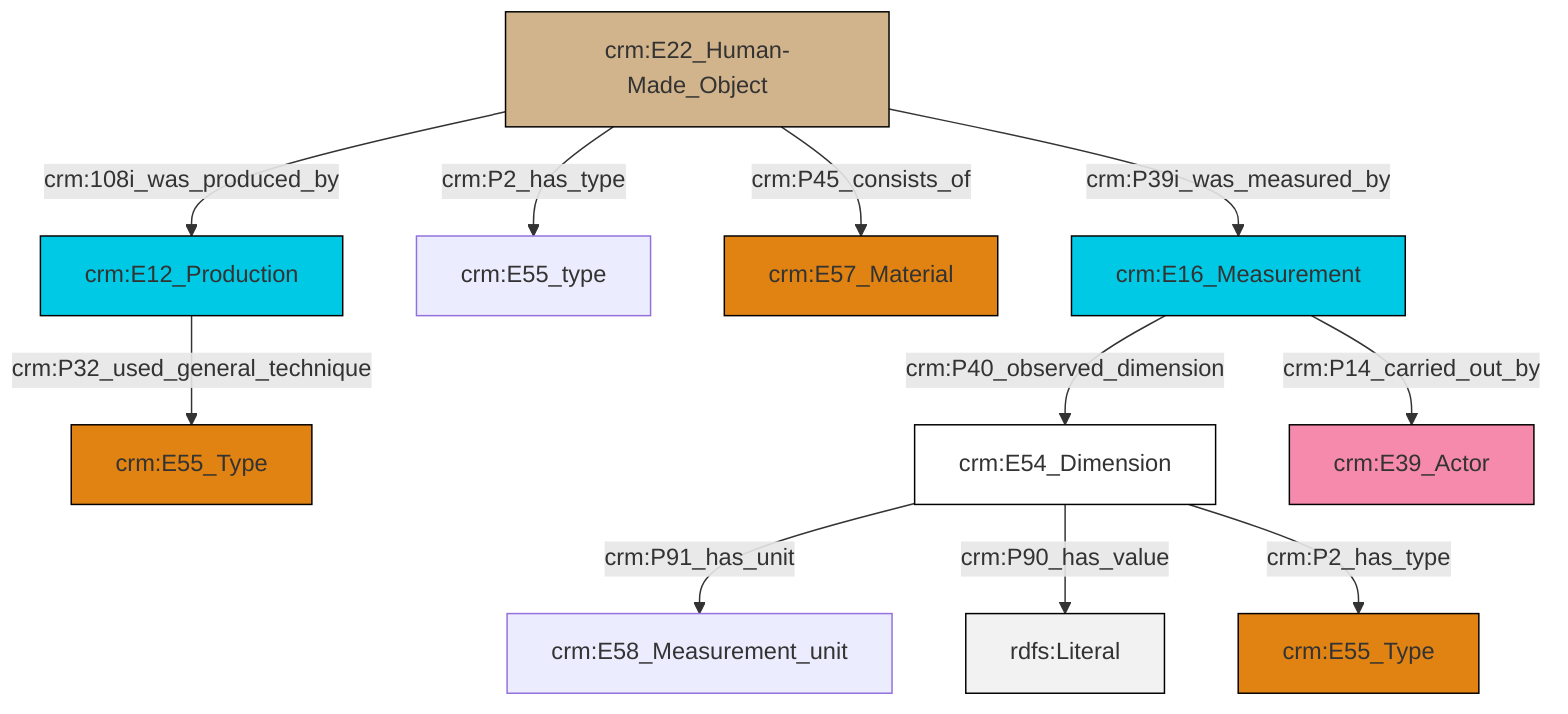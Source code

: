 graph TD
classDef Literal fill:#f2f2f2,stroke:#000000;
classDef CRM_Entity fill:#FFFFFF,stroke:#000000;
classDef Temporal_Entity fill:#00C9E6, stroke:#000000;
classDef Type fill:#E18312, stroke:#000000;
classDef Time-Span fill:#2C9C91, stroke:#000000;
classDef Appellation fill:#FFEB7F, stroke:#000000;
classDef Place fill:#008836, stroke:#000000;
classDef Persistent_Item fill:#B266B2, stroke:#000000;
classDef Conceptual_Object fill:#FFD700, stroke:#000000;
classDef Physical_Thing fill:#D2B48C, stroke:#000000;
classDef Actor fill:#f58aad, stroke:#000000;
classDef PC_Classes fill:#4ce600, stroke:#000000;
classDef Multi fill:#cccccc,stroke:#000000;

2["crm:E22_Human-Made_Object"]:::Physical_Thing -->|crm:108i_was_produced_by| 3["crm:E12_Production"]:::Temporal_Entity
4["crm:E54_Dimension"]:::CRM_Entity -->|crm:P91_has_unit| 6["crm:E58_Measurement_unit"]:::Default
2["crm:E22_Human-Made_Object"]:::Physical_Thing -->|crm:P2_has_type| 7["crm:E55_type"]:::Default
4["crm:E54_Dimension"]:::CRM_Entity -->|crm:P90_has_value| 9[rdfs:Literal]:::Literal
2["crm:E22_Human-Made_Object"]:::Physical_Thing -->|crm:P45_consists_of| 12["crm:E57_Material"]:::Type
3["crm:E12_Production"]:::Temporal_Entity -->|crm:P32_used_general_technique| 0["crm:E55_Type"]:::Type
15["crm:E16_Measurement"]:::Temporal_Entity -->|crm:P14_carried_out_by| 18["crm:E39_Actor"]:::Actor
15["crm:E16_Measurement"]:::Temporal_Entity -->|crm:P40_observed_dimension| 4["crm:E54_Dimension"]:::CRM_Entity
2["crm:E22_Human-Made_Object"]:::Physical_Thing -->|crm:P39i_was_measured_by| 15["crm:E16_Measurement"]:::Temporal_Entity
4["crm:E54_Dimension"]:::CRM_Entity -->|crm:P2_has_type| 13["crm:E55_Type"]:::Type